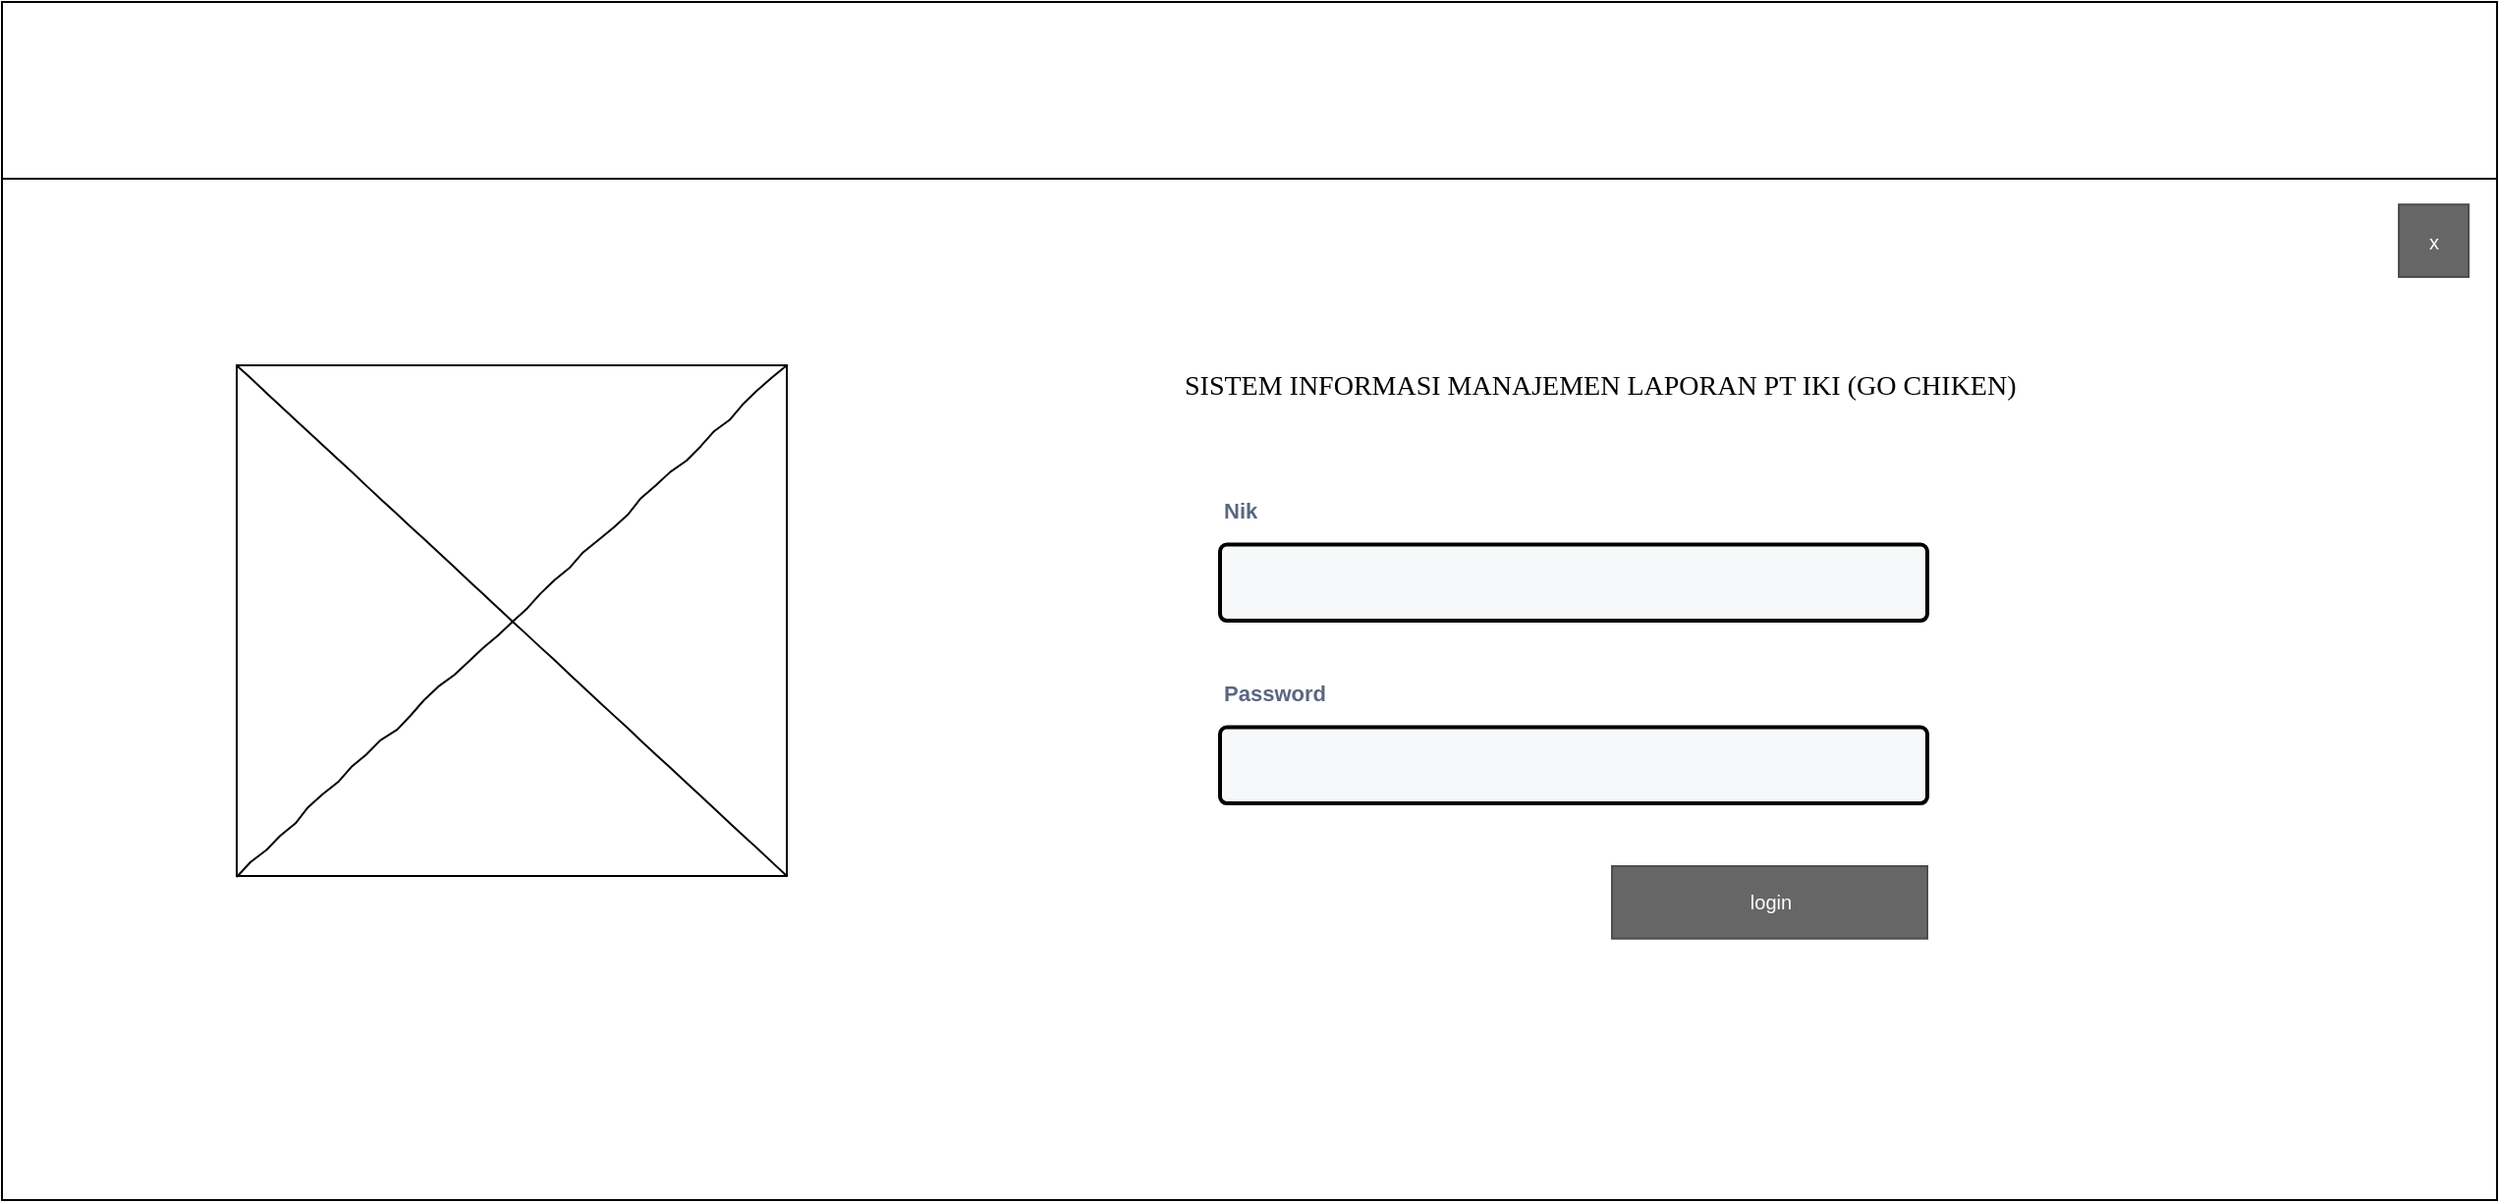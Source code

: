 <mxfile version="12.8.5" type="github">
  <diagram name="Page-1" id="03018318-947c-dd8e-b7a3-06fadd420f32">
    <mxGraphModel dx="2170" dy="1098" grid="1" gridSize="10" guides="1" tooltips="1" connect="1" arrows="1" fold="1" page="1" pageScale="1" pageWidth="1100" pageHeight="850" background="#ffffff" math="0" shadow="0">
      <root>
        <mxCell id="0" />
        <mxCell id="1" parent="0" />
        <mxCell id="677b7b8949515195-1" value="" style="whiteSpace=wrap;html=1;rounded=0;shadow=0;labelBackgroundColor=none;strokeColor=#000000;strokeWidth=1;fillColor=none;fontFamily=Verdana;fontSize=12;fontColor=#000000;align=center;comic=0;" parent="1" vertex="1">
          <mxGeometry x="170" y="110" width="1270" height="610" as="geometry" />
        </mxCell>
        <mxCell id="677b7b8949515195-10" value="" style="whiteSpace=wrap;html=1;rounded=0;shadow=0;labelBackgroundColor=none;strokeWidth=1;fillColor=none;fontFamily=Verdana;fontSize=12;align=center;comic=0;" parent="1" vertex="1">
          <mxGeometry x="170" y="110" width="1270" height="90" as="geometry" />
        </mxCell>
        <mxCell id="677b7b8949515195-11" value="SISTEM INFORMASI MANAJEMEN LAPORAN PT IKI (GO CHIKEN)" style="text;html=1;points=[];align=left;verticalAlign=top;spacingTop=-4;fontSize=14;fontFamily=Verdana" parent="1" vertex="1">
          <mxGeometry x="770" y="295" width="420" height="20" as="geometry" />
        </mxCell>
        <mxCell id="677b7b8949515195-16" value="" style="verticalLabelPosition=bottom;shadow=0;dashed=0;align=center;html=1;verticalAlign=top;strokeWidth=1;shape=mxgraph.mockup.graphics.simpleIcon;strokeColor=#000000;rounded=0;labelBackgroundColor=none;fontFamily=Verdana;fontSize=14;fontColor=#000000;comic=1;" parent="1" vertex="1">
          <mxGeometry x="289.5" y="295" width="280" height="260" as="geometry" />
        </mxCell>
        <mxCell id="8uS140QnxA3pAm58jcOF-6" value="login" style="rounded=0;html=1;shadow=0;dashed=0;whiteSpace=wrap;fontSize=10;fillColor=#666666;align=center;strokeColor=#4D4D4D;fontColor=#ffffff;comic=0;" parent="1" vertex="1">
          <mxGeometry x="989.5" y="550" width="160.5" height="36.88" as="geometry" />
        </mxCell>
        <mxCell id="BGKVe9USKqQLv1Jw2hvF-1" value="" style="group" vertex="1" connectable="0" parent="1">
          <mxGeometry x="790" y="357" width="360" height="68" as="geometry" />
        </mxCell>
        <mxCell id="8uS140QnxA3pAm58jcOF-1" value="Nik" style="fillColor=none;strokeColor=none;html=1;fontSize=11;fontStyle=0;align=left;fontColor=#596780;fontStyle=1;fontSize=11;comic=0;" parent="BGKVe9USKqQLv1Jw2hvF-1" vertex="1">
          <mxGeometry width="297.931" height="23.448" as="geometry" />
        </mxCell>
        <mxCell id="8uS140QnxA3pAm58jcOF-2" value="" style="rounded=1;arcSize=9;fillColor=#F7F8F9;align=left;spacingLeft=5;strokeColor=#000000;html=1;strokeWidth=2;fontColor=#596780;fontSize=12;comic=0;" parent="BGKVe9USKqQLv1Jw2hvF-1" vertex="1">
          <mxGeometry y="29.31" width="360" height="38.69" as="geometry" />
        </mxCell>
        <mxCell id="BGKVe9USKqQLv1Jw2hvF-2" value="" style="group" vertex="1" connectable="0" parent="1">
          <mxGeometry x="790" y="450" width="360" height="68" as="geometry" />
        </mxCell>
        <mxCell id="8uS140QnxA3pAm58jcOF-3" value="Password" style="fillColor=none;strokeColor=none;html=1;fontSize=11;fontStyle=0;align=left;fontColor=#596780;fontStyle=1;fontSize=11;comic=0;" parent="BGKVe9USKqQLv1Jw2hvF-2" vertex="1">
          <mxGeometry width="297.931" height="23.448" as="geometry" />
        </mxCell>
        <mxCell id="8uS140QnxA3pAm58jcOF-4" value="" style="rounded=1;arcSize=9;fillColor=#F7F8F9;align=left;spacingLeft=5;strokeColor=#000000;html=1;strokeWidth=2;fontColor=#596780;fontSize=12;comic=0;" parent="BGKVe9USKqQLv1Jw2hvF-2" vertex="1">
          <mxGeometry y="29.31" width="360.0" height="38.69" as="geometry" />
        </mxCell>
        <mxCell id="BGKVe9USKqQLv1Jw2hvF-3" value="x" style="rounded=0;html=1;shadow=0;dashed=0;whiteSpace=wrap;fontSize=10;fillColor=#666666;align=center;strokeColor=#4D4D4D;fontColor=#ffffff;comic=0;" vertex="1" parent="1">
          <mxGeometry x="1390" y="213.12" width="35.5" height="36.88" as="geometry" />
        </mxCell>
      </root>
    </mxGraphModel>
  </diagram>
</mxfile>
